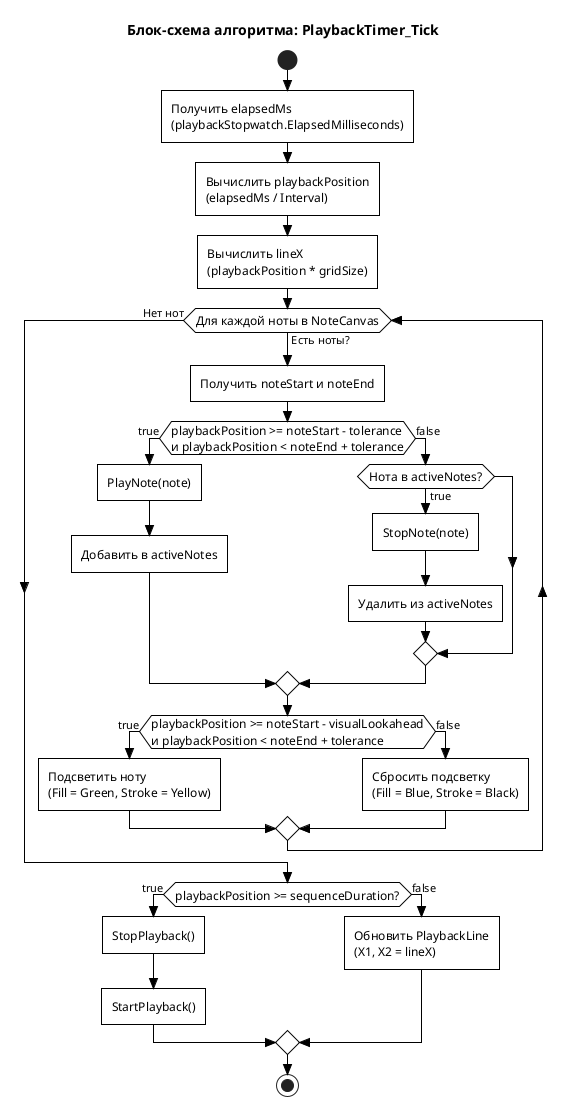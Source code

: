@startuml ActivityDiagramPlaybackTick

skinparam monochrome true
skinparam shadowing false
skinparam activityFontSize 12
skinparam activityFontName Arial
skinparam activityBorderThickness 1
skinparam activityBackgroundColor none
skinparam activityBorderColor black
skinparam activityCornerRadius 0
skinparam defaultCornerRadius 0
skinparam ArrowColor black
skinparam ActivityDiamondCornerRadius 0
skinparam style strictuml
skinparam roundCorner 0

title Блок-схема алгоритма: PlaybackTimer_Tick

start

:Получить elapsedMs\n(playbackStopwatch.ElapsedMilliseconds);
:Вычислить playbackPosition\n(elapsedMs / Interval);
:Вычислить lineX\n(playbackPosition * gridSize);

while (Для каждой ноты в NoteCanvas) is (Есть ноты?)
    :Получить noteStart и noteEnd;
    if (playbackPosition >= noteStart - tolerance\nи playbackPosition < noteEnd + tolerance) then (true)
        :PlayNote(note);
        :Добавить в activeNotes;
    else (false)
        if (Нота в activeNotes?) then (true)
            :StopNote(note);
            :Удалить из activeNotes;
        endif
    endif
    if (playbackPosition >= noteStart - visualLookahead\nи playbackPosition < noteEnd + tolerance) then (true)
        :Подсветить ноту\n(Fill = Green, Stroke = Yellow);
    else (false)
        :Сбросить подсветку\n(Fill = Blue, Stroke = Black);
    endif
end while (Нет нот)

if (playbackPosition >= sequenceDuration?) then (true)
    :StopPlayback();
    :StartPlayback();
else (false)
    :Обновить PlaybackLine\n(X1, X2 = lineX);
endif

stop
@enduml